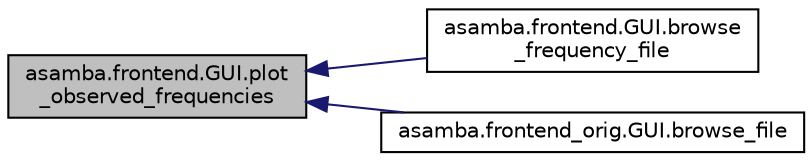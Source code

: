 digraph "asamba.frontend.GUI.plot_observed_frequencies"
{
  edge [fontname="Helvetica",fontsize="10",labelfontname="Helvetica",labelfontsize="10"];
  node [fontname="Helvetica",fontsize="10",shape=record];
  rankdir="LR";
  Node53 [label="asamba.frontend.GUI.plot\l_observed_frequencies",height=0.2,width=0.4,color="black", fillcolor="grey75", style="filled", fontcolor="black"];
  Node53 -> Node54 [dir="back",color="midnightblue",fontsize="10",style="solid",fontname="Helvetica"];
  Node54 [label="asamba.frontend.GUI.browse\l_frequency_file",height=0.2,width=0.4,color="black", fillcolor="white", style="filled",URL="$classasamba_1_1frontend_1_1_g_u_i.html#aece59ad9eaff01043c324f9fa2175c98",tooltip="File Inputs. "];
  Node53 -> Node55 [dir="back",color="midnightblue",fontsize="10",style="solid",fontname="Helvetica"];
  Node55 [label="asamba.frontend_orig.GUI.browse_file",height=0.2,width=0.4,color="black", fillcolor="white", style="filled",URL="$classasamba_1_1frontend__orig_1_1_g_u_i.html#a5160be30a39afd49a2dd9ac4aba34d1d",tooltip="File Inputs. "];
}
